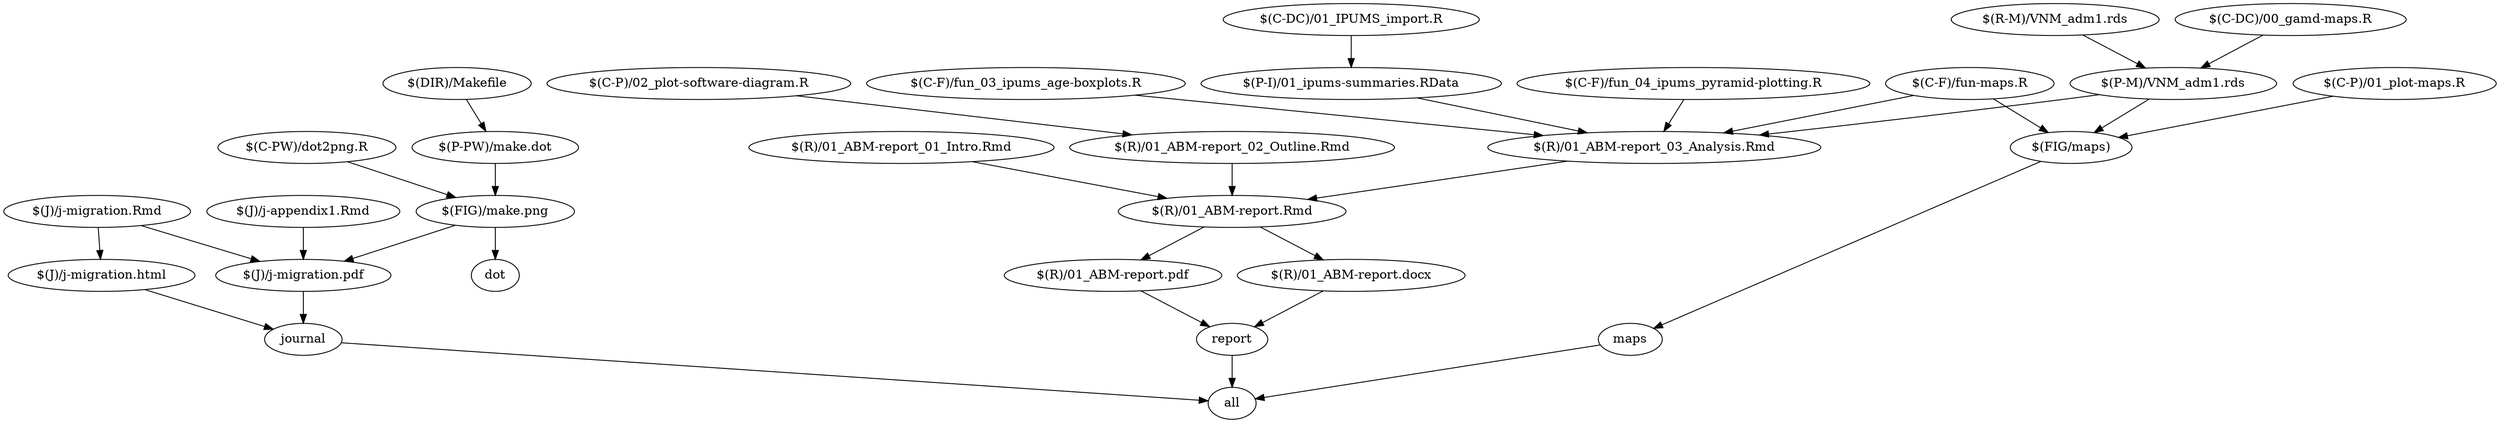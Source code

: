 digraph G {
	rankdir="TB"
	"all"
	"journal" -> "all"
	"maps" -> "all"
	"report" -> "all"
	"journal"
	"$(J)/j-migration.pdf" -> "journal"
	"$(J)/j-migration.html" -> "journal"
	"$(J)/j-migration.html"
	"$(J)/j-migration.Rmd" -> "$(J)/j-migration.html"
	"$(J)/j-migration.pdf"
	"$(J)/j-migration.Rmd" -> "$(J)/j-migration.pdf"
	"$(J)/j-appendix1.Rmd" -> "$(J)/j-migration.pdf"
	"$(FIG)/make.png" -> "$(J)/j-migration.pdf"
	"dot"
	"$(FIG)/make.png" -> "dot"
	"$(FIG)/make.png"
	"$(C-PW)/dot2png.R" -> "$(FIG)/make.png"
	"$(P-PW)/make.dot" -> "$(FIG)/make.png"
	"$(P-PW)/make.dot"
	"$(DIR)/Makefile" -> "$(P-PW)/make.dot"
	"report"
	"$(R)/01_ABM-report.pdf" -> "report"
	"$(R)/01_ABM-report.docx" -> "report"
	"$(R)/01_ABM-report.pdf"
	"$(R)/01_ABM-report.Rmd" -> "$(R)/01_ABM-report.pdf"
	"$(R)/01_ABM-report.docx"
	"$(R)/01_ABM-report.Rmd" -> "$(R)/01_ABM-report.docx"
	"$(R)/01_ABM-report.Rmd"
	"$(R)/01_ABM-report_01_Intro.Rmd" -> "$(R)/01_ABM-report.Rmd"
	"$(R)/01_ABM-report_02_Outline.Rmd" -> "$(R)/01_ABM-report.Rmd"
	"$(R)/01_ABM-report_03_Analysis.Rmd" -> "$(R)/01_ABM-report.Rmd"
	"$(R)/01_ABM-report_02_Outline.Rmd"
	"$(C-P)/02_plot-software-diagram.R" -> "$(R)/01_ABM-report_02_Outline.Rmd"
	"$(R)/01_ABM-report_03_Analysis.Rmd"
	"$(P-M)/VNM_adm1.rds" -> "$(R)/01_ABM-report_03_Analysis.Rmd"
	"$(C-F)/fun-maps.R" -> "$(R)/01_ABM-report_03_Analysis.Rmd"
	"$(C-F)/fun_03_ipums_age-boxplots.R" -> "$(R)/01_ABM-report_03_Analysis.Rmd"
	"$(P-I)/01_ipums-summaries.RData" -> "$(R)/01_ABM-report_03_Analysis.Rmd"
	"$(C-F)/fun_04_ipums_pyramid-plotting.R" -> "$(R)/01_ABM-report_03_Analysis.Rmd"
	"$(P-I)/01_ipums-summaries.RData"
	"$(C-DC)/01_IPUMS_import.R" -> "$(P-I)/01_ipums-summaries.RData"
	"maps"
	"$(FIG/maps)" -> "maps"
	"$(FIG/maps)"
	"$(C-P)/01_plot-maps.R" -> "$(FIG/maps)"
	"$(P-M)/VNM_adm1.rds" -> "$(FIG/maps)"
	"$(C-F)/fun-maps.R" -> "$(FIG/maps)"
	"$(P-M)/VNM_adm1.rds"
	"$(C-DC)/00_gamd-maps.R" -> "$(P-M)/VNM_adm1.rds"
	"$(R-M)/VNM_adm1.rds" -> "$(P-M)/VNM_adm1.rds"
	"$(R-M)/VNM_adm1.rds"
}
